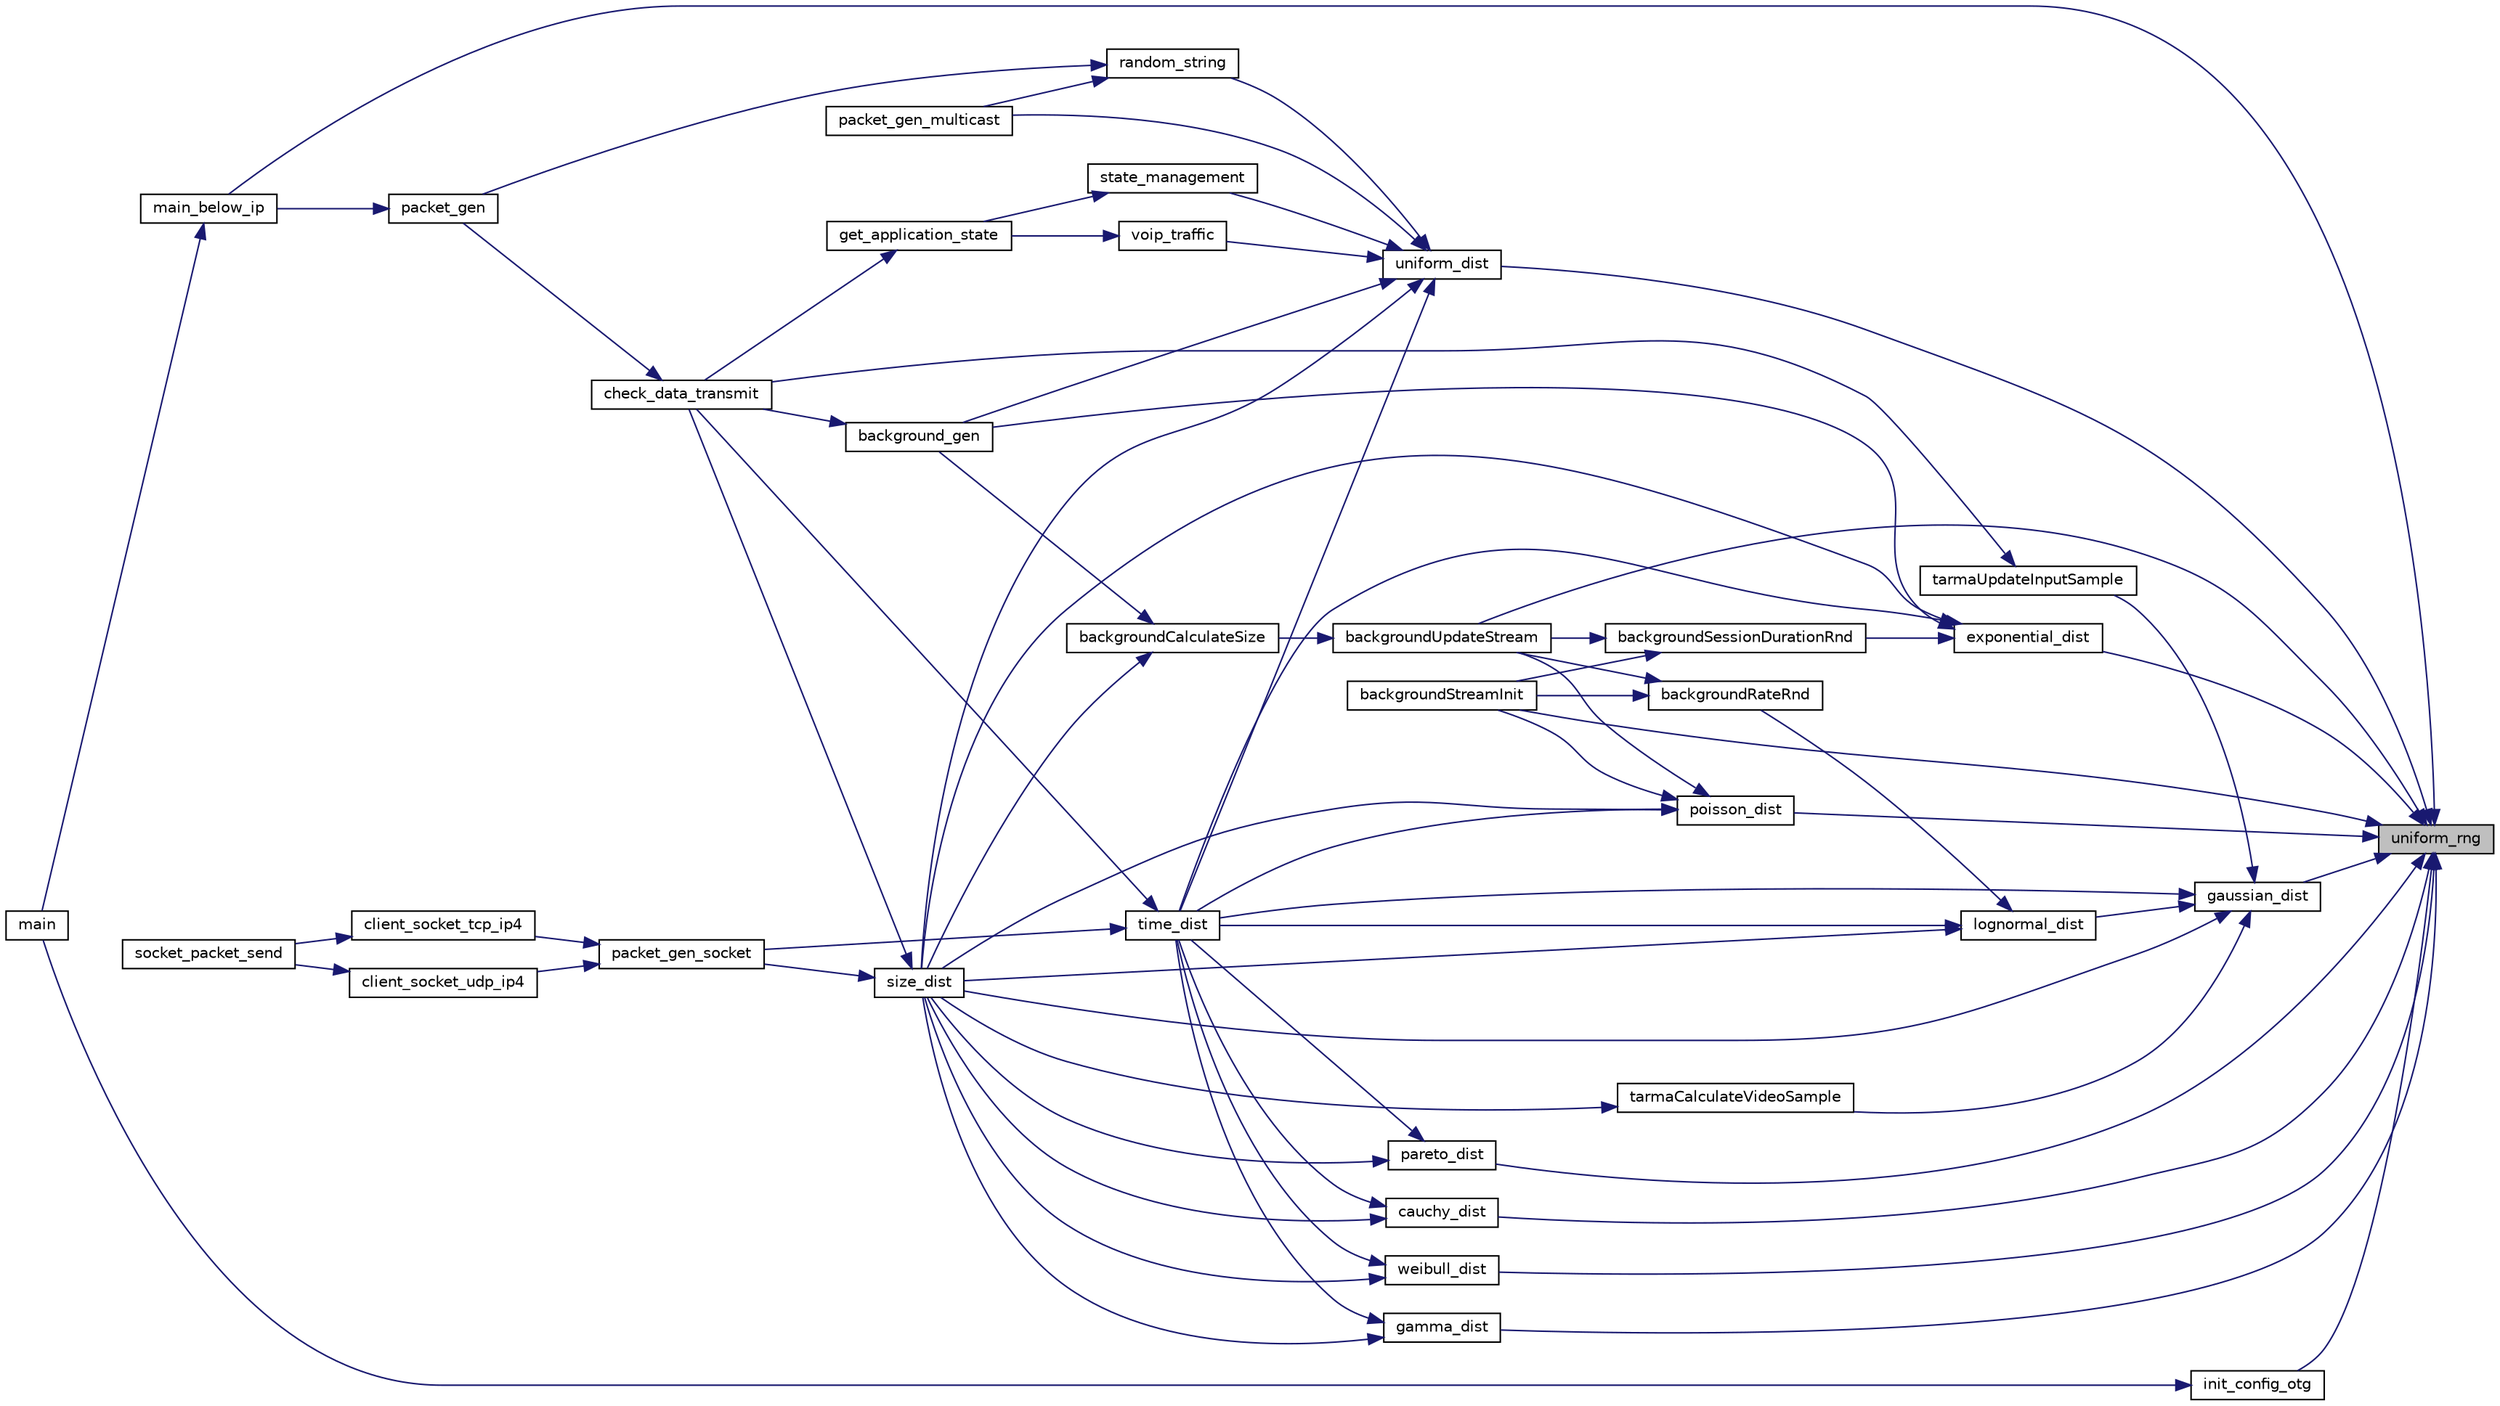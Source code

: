 digraph "uniform_rng"
{
 // LATEX_PDF_SIZE
  edge [fontname="Helvetica",fontsize="10",labelfontname="Helvetica",labelfontsize="10"];
  node [fontname="Helvetica",fontsize="10",shape=record];
  rankdir="RL";
  Node1 [label="uniform_rng",height=0.2,width=0.4,color="black", fillcolor="grey75", style="filled", fontcolor="black",tooltip="generates uniform random number with algo: wichman_hill / random() / Taus"];
  Node1 -> Node2 [dir="back",color="midnightblue",fontsize="10",style="solid",fontname="Helvetica"];
  Node2 [label="backgroundStreamInit",height=0.2,width=0.4,color="black", fillcolor="white", style="filled",URL="$otg__models_8h.html#af1c053b3e1551c7cd475185127bc89e4",tooltip=" "];
  Node1 -> Node3 [dir="back",color="midnightblue",fontsize="10",style="solid",fontname="Helvetica"];
  Node3 [label="backgroundUpdateStream",height=0.2,width=0.4,color="black", fillcolor="white", style="filled",URL="$otg__models_8h.html#ad0d0ebf21f39f8d00fabfd86637a8e14",tooltip=" "];
  Node3 -> Node4 [dir="back",color="midnightblue",fontsize="10",style="solid",fontname="Helvetica"];
  Node4 [label="backgroundCalculateSize",height=0.2,width=0.4,color="black", fillcolor="white", style="filled",URL="$otg__models_8h.html#afeccd85a9555a9660ed45e13a6340024",tooltip=" "];
  Node4 -> Node5 [dir="back",color="midnightblue",fontsize="10",style="solid",fontname="Helvetica"];
  Node5 [label="background_gen",height=0.2,width=0.4,color="black", fillcolor="white", style="filled",URL="$otg__tx_8h.html#acc3ccd9609fc67525b8a5dfa49dcfb4a",tooltip="manage idt and packet size for the backgrounf traffic."];
  Node5 -> Node6 [dir="back",color="midnightblue",fontsize="10",style="solid",fontname="Helvetica"];
  Node6 [label="check_data_transmit",height=0.2,width=0.4,color="black", fillcolor="white", style="filled",URL="$otg__tx_8h.html#aa3b1124a7444022a81b02c6b31a6670c",tooltip=" "];
  Node6 -> Node7 [dir="back",color="midnightblue",fontsize="10",style="solid",fontname="Helvetica"];
  Node7 [label="packet_gen",height=0.2,width=0.4,color="black", fillcolor="white", style="filled",URL="$otg__tx_8h.html#ac4e1d80b7e04e62c023882723bccec5d",tooltip=" "];
  Node7 -> Node8 [dir="back",color="midnightblue",fontsize="10",style="solid",fontname="Helvetica"];
  Node8 [label="main_below_ip",height=0.2,width=0.4,color="black", fillcolor="white", style="filled",URL="$UTIL_2OTG_2main_8c.html#a23bf5b2f255af32ebb99fa4c201c0e6e",tooltip=" "];
  Node8 -> Node9 [dir="back",color="midnightblue",fontsize="10",style="solid",fontname="Helvetica"];
  Node9 [label="main",height=0.2,width=0.4,color="black", fillcolor="white", style="filled",URL="$UTIL_2OTG_2main_8c.html#a3c04138a5bfe5d72780bb7e82a18e627",tooltip=" "];
  Node4 -> Node10 [dir="back",color="midnightblue",fontsize="10",style="solid",fontname="Helvetica"];
  Node10 [label="size_dist",height=0.2,width=0.4,color="black", fillcolor="white", style="filled",URL="$otg__tx_8h.html#aacf71a59ba441ccfa95ce7e80a34eae9",tooltip=" "];
  Node10 -> Node6 [dir="back",color="midnightblue",fontsize="10",style="solid",fontname="Helvetica"];
  Node10 -> Node11 [dir="back",color="midnightblue",fontsize="10",style="solid",fontname="Helvetica"];
  Node11 [label="packet_gen_socket",height=0.2,width=0.4,color="black", fillcolor="white", style="filled",URL="$otg__tx__socket_8h.html#a1ce80e75d63448e1e6992c038953e6f2",tooltip=" "];
  Node11 -> Node12 [dir="back",color="midnightblue",fontsize="10",style="solid",fontname="Helvetica"];
  Node12 [label="client_socket_tcp_ip4",height=0.2,width=0.4,color="black", fillcolor="white", style="filled",URL="$otg__tx__socket_8h.html#a973c44c2092fcbadc02ad73bfeafe650",tooltip=" "];
  Node12 -> Node13 [dir="back",color="midnightblue",fontsize="10",style="solid",fontname="Helvetica"];
  Node13 [label="socket_packet_send",height=0.2,width=0.4,color="black", fillcolor="white", style="filled",URL="$otg__tx__socket_8h.html#aea397ae798fe1db8a061e413bfe530f9",tooltip=" "];
  Node11 -> Node14 [dir="back",color="midnightblue",fontsize="10",style="solid",fontname="Helvetica"];
  Node14 [label="client_socket_udp_ip4",height=0.2,width=0.4,color="black", fillcolor="white", style="filled",URL="$otg__tx__socket_8h.html#aa876594bd36c5014caefd6ee76b56901",tooltip=" "];
  Node14 -> Node13 [dir="back",color="midnightblue",fontsize="10",style="solid",fontname="Helvetica"];
  Node1 -> Node15 [dir="back",color="midnightblue",fontsize="10",style="solid",fontname="Helvetica"];
  Node15 [label="cauchy_dist",height=0.2,width=0.4,color="black", fillcolor="white", style="filled",URL="$oml_8h.html#a017469e745dc3dd187bc5c214cdf02a9",tooltip="generates random numbers for the cauchy distribution with scale parameter, and shape parameter."];
  Node15 -> Node10 [dir="back",color="midnightblue",fontsize="10",style="solid",fontname="Helvetica"];
  Node15 -> Node16 [dir="back",color="midnightblue",fontsize="10",style="solid",fontname="Helvetica"];
  Node16 [label="time_dist",height=0.2,width=0.4,color="black", fillcolor="white", style="filled",URL="$otg__tx_8h.html#a089aa3bcbee8a87411ebca06d7bdb010",tooltip=" "];
  Node16 -> Node6 [dir="back",color="midnightblue",fontsize="10",style="solid",fontname="Helvetica"];
  Node16 -> Node11 [dir="back",color="midnightblue",fontsize="10",style="solid",fontname="Helvetica"];
  Node1 -> Node17 [dir="back",color="midnightblue",fontsize="10",style="solid",fontname="Helvetica"];
  Node17 [label="exponential_dist",height=0.2,width=0.4,color="black", fillcolor="white", style="filled",URL="$oml_8h.html#aa7b93c1af2503846f0d2c0380b9e6ac4",tooltip=" "];
  Node17 -> Node5 [dir="back",color="midnightblue",fontsize="10",style="solid",fontname="Helvetica"];
  Node17 -> Node18 [dir="back",color="midnightblue",fontsize="10",style="solid",fontname="Helvetica"];
  Node18 [label="backgroundSessionDurationRnd",height=0.2,width=0.4,color="black", fillcolor="white", style="filled",URL="$otg__models_8c.html#aa1bdd73662525153aaec8f96e52e9840",tooltip=" "];
  Node18 -> Node2 [dir="back",color="midnightblue",fontsize="10",style="solid",fontname="Helvetica"];
  Node18 -> Node3 [dir="back",color="midnightblue",fontsize="10",style="solid",fontname="Helvetica"];
  Node17 -> Node10 [dir="back",color="midnightblue",fontsize="10",style="solid",fontname="Helvetica"];
  Node17 -> Node16 [dir="back",color="midnightblue",fontsize="10",style="solid",fontname="Helvetica"];
  Node1 -> Node19 [dir="back",color="midnightblue",fontsize="10",style="solid",fontname="Helvetica"];
  Node19 [label="gamma_dist",height=0.2,width=0.4,color="black", fillcolor="white", style="filled",URL="$oml_8h.html#a280cb1cf08762b72cff140eeb9ff485c",tooltip="generates random numbers for the gamma distribution with scale parameter, and shape parameter."];
  Node19 -> Node10 [dir="back",color="midnightblue",fontsize="10",style="solid",fontname="Helvetica"];
  Node19 -> Node16 [dir="back",color="midnightblue",fontsize="10",style="solid",fontname="Helvetica"];
  Node1 -> Node20 [dir="back",color="midnightblue",fontsize="10",style="solid",fontname="Helvetica"];
  Node20 [label="gaussian_dist",height=0.2,width=0.4,color="black", fillcolor="white", style="filled",URL="$oml_8h.html#a256026f4011ad3c63c4a5f79ba6c2aaa",tooltip=" "];
  Node20 -> Node21 [dir="back",color="midnightblue",fontsize="10",style="solid",fontname="Helvetica"];
  Node21 [label="lognormal_dist",height=0.2,width=0.4,color="black", fillcolor="white", style="filled",URL="$oml_8h.html#a4006cc5a9a9d1a70dd901ae5ff8fe88d",tooltip="generates random numbers for the log normal distribution with mean parameter and standard deviation p..."];
  Node21 -> Node22 [dir="back",color="midnightblue",fontsize="10",style="solid",fontname="Helvetica"];
  Node22 [label="backgroundRateRnd",height=0.2,width=0.4,color="black", fillcolor="white", style="filled",URL="$otg__models_8c.html#a82f3ae98276fd6487b76f5238f2b7d03",tooltip=" "];
  Node22 -> Node2 [dir="back",color="midnightblue",fontsize="10",style="solid",fontname="Helvetica"];
  Node22 -> Node3 [dir="back",color="midnightblue",fontsize="10",style="solid",fontname="Helvetica"];
  Node21 -> Node10 [dir="back",color="midnightblue",fontsize="10",style="solid",fontname="Helvetica"];
  Node21 -> Node16 [dir="back",color="midnightblue",fontsize="10",style="solid",fontname="Helvetica"];
  Node20 -> Node10 [dir="back",color="midnightblue",fontsize="10",style="solid",fontname="Helvetica"];
  Node20 -> Node23 [dir="back",color="midnightblue",fontsize="10",style="solid",fontname="Helvetica"];
  Node23 [label="tarmaCalculateVideoSample",height=0.2,width=0.4,color="black", fillcolor="white", style="filled",URL="$otg__models_8h.html#a1d319eb085239c4d9b7c0ecc5c6a9cfc",tooltip=" "];
  Node23 -> Node10 [dir="back",color="midnightblue",fontsize="10",style="solid",fontname="Helvetica"];
  Node20 -> Node24 [dir="back",color="midnightblue",fontsize="10",style="solid",fontname="Helvetica"];
  Node24 [label="tarmaUpdateInputSample",height=0.2,width=0.4,color="black", fillcolor="white", style="filled",URL="$otg__models_8h.html#a4ec3bd3dc5b07fed91f3ce44c49bdf9c",tooltip=" "];
  Node24 -> Node6 [dir="back",color="midnightblue",fontsize="10",style="solid",fontname="Helvetica"];
  Node20 -> Node16 [dir="back",color="midnightblue",fontsize="10",style="solid",fontname="Helvetica"];
  Node1 -> Node25 [dir="back",color="midnightblue",fontsize="10",style="solid",fontname="Helvetica"];
  Node25 [label="init_config_otg",height=0.2,width=0.4,color="black", fillcolor="white", style="filled",URL="$UTIL_2OTG_2main_8c.html#a6c354a5352104e17f82a55d734803482",tooltip=" "];
  Node25 -> Node9 [dir="back",color="midnightblue",fontsize="10",style="solid",fontname="Helvetica"];
  Node1 -> Node8 [dir="back",color="midnightblue",fontsize="10",style="solid",fontname="Helvetica"];
  Node1 -> Node26 [dir="back",color="midnightblue",fontsize="10",style="solid",fontname="Helvetica"];
  Node26 [label="pareto_dist",height=0.2,width=0.4,color="black", fillcolor="white", style="filled",URL="$oml_8h.html#a28d4cd4860486324d1571e48a1f78ff6",tooltip="enerates random numbers for the pareto distribution with scale parameter, and shape parameter."];
  Node26 -> Node10 [dir="back",color="midnightblue",fontsize="10",style="solid",fontname="Helvetica"];
  Node26 -> Node16 [dir="back",color="midnightblue",fontsize="10",style="solid",fontname="Helvetica"];
  Node1 -> Node27 [dir="back",color="midnightblue",fontsize="10",style="solid",fontname="Helvetica"];
  Node27 [label="poisson_dist",height=0.2,width=0.4,color="black", fillcolor="white", style="filled",URL="$oml_8h.html#a43bb38a1ace16507de30f6ac57f3cc6f",tooltip="generates random numbers for the poisson distribution"];
  Node27 -> Node2 [dir="back",color="midnightblue",fontsize="10",style="solid",fontname="Helvetica"];
  Node27 -> Node3 [dir="back",color="midnightblue",fontsize="10",style="solid",fontname="Helvetica"];
  Node27 -> Node10 [dir="back",color="midnightblue",fontsize="10",style="solid",fontname="Helvetica"];
  Node27 -> Node16 [dir="back",color="midnightblue",fontsize="10",style="solid",fontname="Helvetica"];
  Node1 -> Node28 [dir="back",color="midnightblue",fontsize="10",style="solid",fontname="Helvetica"];
  Node28 [label="uniform_dist",height=0.2,width=0.4,color="black", fillcolor="white", style="filled",URL="$oml_8h.html#abeca771ea67cf5db27b9c8489b16b120",tooltip=" "];
  Node28 -> Node5 [dir="back",color="midnightblue",fontsize="10",style="solid",fontname="Helvetica"];
  Node28 -> Node29 [dir="back",color="midnightblue",fontsize="10",style="solid",fontname="Helvetica"];
  Node29 [label="packet_gen_multicast",height=0.2,width=0.4,color="black", fillcolor="white", style="filled",URL="$otg__tx_8h.html#a2f410e522e20dc75b6dcb0d9adeee709",tooltip="return int= 1 if the packet is generated: OTG header + header + payload, else 0"];
  Node28 -> Node30 [dir="back",color="midnightblue",fontsize="10",style="solid",fontname="Helvetica"];
  Node30 [label="random_string",height=0.2,width=0.4,color="black", fillcolor="white", style="filled",URL="$otg__tx_8h.html#a9b46622c7182cc80f39d096e95c9e45e",tooltip="return a random string[size]"];
  Node30 -> Node7 [dir="back",color="midnightblue",fontsize="10",style="solid",fontname="Helvetica"];
  Node30 -> Node29 [dir="back",color="midnightblue",fontsize="10",style="solid",fontname="Helvetica"];
  Node28 -> Node10 [dir="back",color="midnightblue",fontsize="10",style="solid",fontname="Helvetica"];
  Node28 -> Node31 [dir="back",color="midnightblue",fontsize="10",style="solid",fontname="Helvetica"];
  Node31 [label="state_management",height=0.2,width=0.4,color="black", fillcolor="white", style="filled",URL="$otg__tx_8h.html#a30d830b00c2562745ee93e377b9087d8",tooltip=" "];
  Node31 -> Node32 [dir="back",color="midnightblue",fontsize="10",style="solid",fontname="Helvetica"];
  Node32 [label="get_application_state",height=0.2,width=0.4,color="black", fillcolor="white", style="filled",URL="$otg__tx_8h.html#af264530ac4dd9c78dcf7b4243d1603cd",tooltip=" "];
  Node32 -> Node6 [dir="back",color="midnightblue",fontsize="10",style="solid",fontname="Helvetica"];
  Node28 -> Node16 [dir="back",color="midnightblue",fontsize="10",style="solid",fontname="Helvetica"];
  Node28 -> Node33 [dir="back",color="midnightblue",fontsize="10",style="solid",fontname="Helvetica"];
  Node33 [label="voip_traffic",height=0.2,width=0.4,color="black", fillcolor="white", style="filled",URL="$otg__tx_8h.html#aa3b0f9f7171bf458be6734119fbbb9e5",tooltip=" "];
  Node33 -> Node32 [dir="back",color="midnightblue",fontsize="10",style="solid",fontname="Helvetica"];
  Node1 -> Node34 [dir="back",color="midnightblue",fontsize="10",style="solid",fontname="Helvetica"];
  Node34 [label="weibull_dist",height=0.2,width=0.4,color="black", fillcolor="white", style="filled",URL="$oml_8h.html#a31ae7ec4f3e35775ac60f6c0a58e807a",tooltip="generates random numbers for the Weibull distribution with scale parameter, and shape parameter."];
  Node34 -> Node10 [dir="back",color="midnightblue",fontsize="10",style="solid",fontname="Helvetica"];
  Node34 -> Node16 [dir="back",color="midnightblue",fontsize="10",style="solid",fontname="Helvetica"];
}
